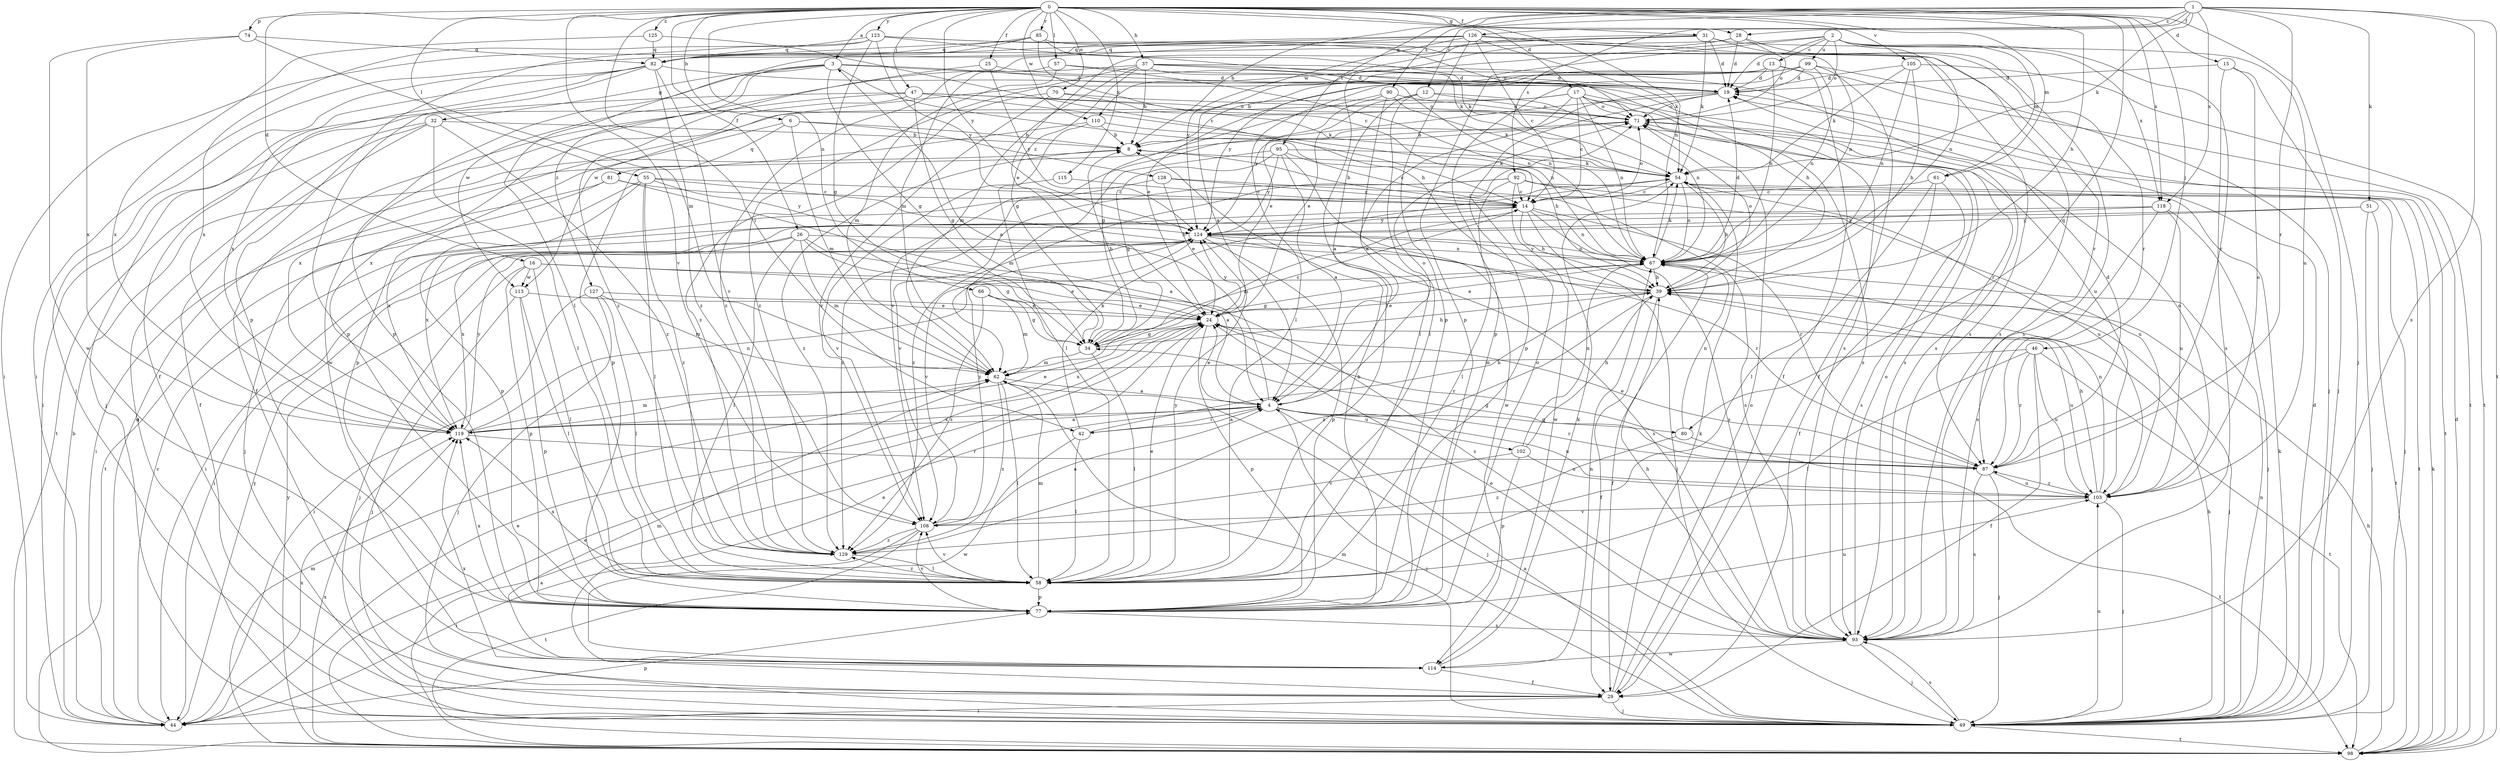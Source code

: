 strict digraph  {
0;
1;
2;
3;
4;
6;
8;
12;
13;
14;
15;
16;
17;
19;
24;
25;
26;
28;
29;
31;
32;
34;
37;
39;
42;
44;
46;
47;
49;
51;
54;
55;
57;
58;
61;
62;
66;
67;
70;
71;
74;
77;
80;
81;
82;
85;
87;
90;
92;
93;
95;
98;
99;
102;
103;
105;
108;
110;
113;
114;
115;
118;
119;
123;
124;
125;
126;
127;
128;
129;
0 -> 3  [label=a];
0 -> 6  [label=b];
0 -> 15  [label=d];
0 -> 16  [label=d];
0 -> 17  [label=d];
0 -> 25  [label=f];
0 -> 26  [label=f];
0 -> 28  [label=f];
0 -> 31  [label=g];
0 -> 37  [label=h];
0 -> 39  [label=h];
0 -> 42  [label=i];
0 -> 46  [label=j];
0 -> 47  [label=j];
0 -> 49  [label=j];
0 -> 55  [label=l];
0 -> 57  [label=l];
0 -> 61  [label=m];
0 -> 66  [label=n];
0 -> 67  [label=n];
0 -> 70  [label=o];
0 -> 74  [label=p];
0 -> 80  [label=q];
0 -> 85  [label=r];
0 -> 105  [label=v];
0 -> 108  [label=v];
0 -> 110  [label=w];
0 -> 115  [label=x];
0 -> 118  [label=x];
0 -> 123  [label=y];
0 -> 124  [label=y];
0 -> 125  [label=z];
1 -> 8  [label=b];
1 -> 12  [label=c];
1 -> 28  [label=f];
1 -> 51  [label=k];
1 -> 54  [label=k];
1 -> 87  [label=r];
1 -> 90  [label=s];
1 -> 92  [label=s];
1 -> 93  [label=s];
1 -> 95  [label=t];
1 -> 98  [label=t];
1 -> 118  [label=x];
1 -> 126  [label=z];
2 -> 13  [label=c];
2 -> 19  [label=d];
2 -> 61  [label=m];
2 -> 67  [label=n];
2 -> 71  [label=o];
2 -> 77  [label=p];
2 -> 87  [label=r];
2 -> 99  [label=u];
2 -> 110  [label=w];
2 -> 118  [label=x];
3 -> 19  [label=d];
3 -> 32  [label=g];
3 -> 34  [label=g];
3 -> 39  [label=h];
3 -> 77  [label=p];
3 -> 93  [label=s];
3 -> 113  [label=w];
3 -> 127  [label=z];
4 -> 3  [label=a];
4 -> 24  [label=e];
4 -> 42  [label=i];
4 -> 49  [label=j];
4 -> 71  [label=o];
4 -> 80  [label=q];
4 -> 87  [label=r];
4 -> 102  [label=u];
4 -> 103  [label=u];
4 -> 119  [label=x];
6 -> 8  [label=b];
6 -> 62  [label=m];
6 -> 77  [label=p];
6 -> 81  [label=q];
6 -> 128  [label=z];
8 -> 54  [label=k];
8 -> 129  [label=z];
12 -> 4  [label=a];
12 -> 24  [label=e];
12 -> 58  [label=l];
12 -> 67  [label=n];
12 -> 71  [label=o];
13 -> 8  [label=b];
13 -> 19  [label=d];
13 -> 29  [label=f];
13 -> 67  [label=n];
13 -> 98  [label=t];
13 -> 113  [label=w];
13 -> 124  [label=y];
14 -> 8  [label=b];
14 -> 39  [label=h];
14 -> 49  [label=j];
14 -> 62  [label=m];
14 -> 67  [label=n];
14 -> 71  [label=o];
14 -> 87  [label=r];
14 -> 93  [label=s];
14 -> 124  [label=y];
15 -> 19  [label=d];
15 -> 49  [label=j];
15 -> 93  [label=s];
15 -> 103  [label=u];
16 -> 24  [label=e];
16 -> 49  [label=j];
16 -> 58  [label=l];
16 -> 77  [label=p];
16 -> 93  [label=s];
16 -> 113  [label=w];
17 -> 4  [label=a];
17 -> 14  [label=c];
17 -> 44  [label=i];
17 -> 67  [label=n];
17 -> 71  [label=o];
17 -> 87  [label=r];
17 -> 93  [label=s];
17 -> 103  [label=u];
17 -> 119  [label=x];
19 -> 71  [label=o];
19 -> 77  [label=p];
19 -> 108  [label=v];
19 -> 124  [label=y];
24 -> 34  [label=g];
24 -> 77  [label=p];
24 -> 87  [label=r];
24 -> 103  [label=u];
24 -> 119  [label=x];
24 -> 124  [label=y];
25 -> 19  [label=d];
25 -> 124  [label=y];
25 -> 129  [label=z];
26 -> 4  [label=a];
26 -> 34  [label=g];
26 -> 44  [label=i];
26 -> 58  [label=l];
26 -> 62  [label=m];
26 -> 67  [label=n];
26 -> 119  [label=x];
28 -> 19  [label=d];
28 -> 58  [label=l];
28 -> 71  [label=o];
28 -> 82  [label=q];
28 -> 93  [label=s];
29 -> 44  [label=i];
29 -> 49  [label=j];
29 -> 54  [label=k];
29 -> 71  [label=o];
29 -> 119  [label=x];
31 -> 4  [label=a];
31 -> 19  [label=d];
31 -> 24  [label=e];
31 -> 54  [label=k];
31 -> 82  [label=q];
31 -> 87  [label=r];
31 -> 103  [label=u];
32 -> 8  [label=b];
32 -> 29  [label=f];
32 -> 49  [label=j];
32 -> 58  [label=l];
32 -> 98  [label=t];
32 -> 129  [label=z];
34 -> 8  [label=b];
34 -> 14  [label=c];
34 -> 39  [label=h];
34 -> 58  [label=l];
34 -> 62  [label=m];
37 -> 8  [label=b];
37 -> 19  [label=d];
37 -> 34  [label=g];
37 -> 39  [label=h];
37 -> 62  [label=m];
37 -> 67  [label=n];
37 -> 93  [label=s];
37 -> 114  [label=w];
37 -> 129  [label=z];
39 -> 24  [label=e];
39 -> 29  [label=f];
39 -> 49  [label=j];
39 -> 71  [label=o];
39 -> 129  [label=z];
42 -> 4  [label=a];
42 -> 39  [label=h];
42 -> 54  [label=k];
42 -> 58  [label=l];
42 -> 114  [label=w];
44 -> 8  [label=b];
44 -> 14  [label=c];
44 -> 24  [label=e];
44 -> 71  [label=o];
44 -> 77  [label=p];
44 -> 119  [label=x];
44 -> 124  [label=y];
46 -> 29  [label=f];
46 -> 58  [label=l];
46 -> 62  [label=m];
46 -> 87  [label=r];
46 -> 98  [label=t];
46 -> 103  [label=u];
47 -> 29  [label=f];
47 -> 34  [label=g];
47 -> 49  [label=j];
47 -> 67  [label=n];
47 -> 71  [label=o];
47 -> 93  [label=s];
47 -> 119  [label=x];
49 -> 4  [label=a];
49 -> 19  [label=d];
49 -> 39  [label=h];
49 -> 54  [label=k];
49 -> 62  [label=m];
49 -> 67  [label=n];
49 -> 93  [label=s];
49 -> 98  [label=t];
49 -> 103  [label=u];
51 -> 49  [label=j];
51 -> 98  [label=t];
51 -> 119  [label=x];
51 -> 124  [label=y];
54 -> 14  [label=c];
54 -> 39  [label=h];
54 -> 67  [label=n];
54 -> 103  [label=u];
54 -> 119  [label=x];
55 -> 14  [label=c];
55 -> 39  [label=h];
55 -> 58  [label=l];
55 -> 77  [label=p];
55 -> 98  [label=t];
55 -> 124  [label=y];
55 -> 129  [label=z];
57 -> 19  [label=d];
57 -> 62  [label=m];
57 -> 67  [label=n];
57 -> 129  [label=z];
58 -> 24  [label=e];
58 -> 62  [label=m];
58 -> 77  [label=p];
58 -> 108  [label=v];
58 -> 119  [label=x];
58 -> 124  [label=y];
58 -> 129  [label=z];
61 -> 14  [label=c];
61 -> 29  [label=f];
61 -> 58  [label=l];
61 -> 93  [label=s];
62 -> 4  [label=a];
62 -> 49  [label=j];
62 -> 58  [label=l];
62 -> 129  [label=z];
66 -> 24  [label=e];
66 -> 34  [label=g];
66 -> 62  [label=m];
66 -> 129  [label=z];
67 -> 19  [label=d];
67 -> 24  [label=e];
67 -> 29  [label=f];
67 -> 34  [label=g];
67 -> 39  [label=h];
67 -> 54  [label=k];
67 -> 124  [label=y];
70 -> 54  [label=k];
70 -> 71  [label=o];
70 -> 108  [label=v];
70 -> 129  [label=z];
71 -> 8  [label=b];
71 -> 98  [label=t];
74 -> 62  [label=m];
74 -> 82  [label=q];
74 -> 114  [label=w];
74 -> 119  [label=x];
77 -> 8  [label=b];
77 -> 71  [label=o];
77 -> 93  [label=s];
77 -> 103  [label=u];
77 -> 108  [label=v];
77 -> 119  [label=x];
80 -> 67  [label=n];
80 -> 98  [label=t];
80 -> 129  [label=z];
81 -> 4  [label=a];
81 -> 14  [label=c];
81 -> 44  [label=i];
81 -> 49  [label=j];
82 -> 19  [label=d];
82 -> 29  [label=f];
82 -> 49  [label=j];
82 -> 77  [label=p];
82 -> 108  [label=v];
82 -> 119  [label=x];
82 -> 129  [label=z];
85 -> 14  [label=c];
85 -> 44  [label=i];
85 -> 54  [label=k];
85 -> 58  [label=l];
85 -> 71  [label=o];
85 -> 82  [label=q];
87 -> 19  [label=d];
87 -> 24  [label=e];
87 -> 34  [label=g];
87 -> 49  [label=j];
87 -> 93  [label=s];
87 -> 103  [label=u];
90 -> 24  [label=e];
90 -> 34  [label=g];
90 -> 54  [label=k];
90 -> 58  [label=l];
90 -> 71  [label=o];
92 -> 14  [label=c];
92 -> 49  [label=j];
92 -> 58  [label=l];
92 -> 98  [label=t];
92 -> 103  [label=u];
92 -> 108  [label=v];
92 -> 114  [label=w];
92 -> 129  [label=z];
93 -> 24  [label=e];
93 -> 39  [label=h];
93 -> 49  [label=j];
93 -> 71  [label=o];
93 -> 114  [label=w];
95 -> 4  [label=a];
95 -> 14  [label=c];
95 -> 34  [label=g];
95 -> 54  [label=k];
95 -> 62  [label=m];
95 -> 114  [label=w];
95 -> 124  [label=y];
98 -> 4  [label=a];
98 -> 19  [label=d];
98 -> 24  [label=e];
98 -> 39  [label=h];
98 -> 54  [label=k];
98 -> 62  [label=m];
98 -> 119  [label=x];
98 -> 124  [label=y];
99 -> 19  [label=d];
99 -> 24  [label=e];
99 -> 29  [label=f];
99 -> 49  [label=j];
99 -> 58  [label=l];
99 -> 67  [label=n];
99 -> 77  [label=p];
102 -> 39  [label=h];
102 -> 67  [label=n];
102 -> 77  [label=p];
102 -> 103  [label=u];
102 -> 108  [label=v];
103 -> 39  [label=h];
103 -> 49  [label=j];
103 -> 67  [label=n];
103 -> 71  [label=o];
103 -> 87  [label=r];
103 -> 108  [label=v];
105 -> 19  [label=d];
105 -> 39  [label=h];
105 -> 54  [label=k];
105 -> 67  [label=n];
105 -> 98  [label=t];
108 -> 4  [label=a];
108 -> 44  [label=i];
108 -> 98  [label=t];
108 -> 124  [label=y];
108 -> 129  [label=z];
110 -> 8  [label=b];
110 -> 39  [label=h];
110 -> 58  [label=l];
110 -> 77  [label=p];
113 -> 24  [label=e];
113 -> 49  [label=j];
113 -> 58  [label=l];
113 -> 77  [label=p];
114 -> 24  [label=e];
114 -> 29  [label=f];
114 -> 54  [label=k];
114 -> 62  [label=m];
114 -> 67  [label=n];
115 -> 14  [label=c];
115 -> 108  [label=v];
118 -> 44  [label=i];
118 -> 49  [label=j];
118 -> 93  [label=s];
118 -> 103  [label=u];
118 -> 124  [label=y];
119 -> 4  [label=a];
119 -> 24  [label=e];
119 -> 62  [label=m];
119 -> 67  [label=n];
119 -> 87  [label=r];
119 -> 124  [label=y];
123 -> 34  [label=g];
123 -> 54  [label=k];
123 -> 77  [label=p];
123 -> 82  [label=q];
123 -> 87  [label=r];
123 -> 93  [label=s];
123 -> 119  [label=x];
123 -> 124  [label=y];
124 -> 67  [label=n];
124 -> 77  [label=p];
124 -> 87  [label=r];
124 -> 93  [label=s];
124 -> 108  [label=v];
125 -> 14  [label=c];
125 -> 82  [label=q];
125 -> 119  [label=x];
126 -> 14  [label=c];
126 -> 44  [label=i];
126 -> 54  [label=k];
126 -> 62  [label=m];
126 -> 67  [label=n];
126 -> 77  [label=p];
126 -> 82  [label=q];
126 -> 93  [label=s];
126 -> 124  [label=y];
127 -> 24  [label=e];
127 -> 44  [label=i];
127 -> 49  [label=j];
127 -> 58  [label=l];
127 -> 62  [label=m];
128 -> 14  [label=c];
128 -> 24  [label=e];
128 -> 93  [label=s];
128 -> 129  [label=z];
129 -> 58  [label=l];
}
